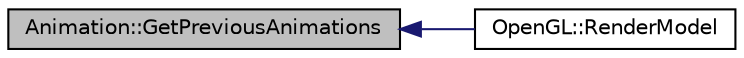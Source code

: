 digraph "Animation::GetPreviousAnimations"
{
  edge [fontname="Helvetica",fontsize="10",labelfontname="Helvetica",labelfontsize="10"];
  node [fontname="Helvetica",fontsize="10",shape=record];
  rankdir="LR";
  Node1 [label="Animation::GetPreviousAnimations",height=0.2,width=0.4,color="black", fillcolor="grey75", style="filled" fontcolor="black"];
  Node1 -> Node2 [dir="back",color="midnightblue",fontsize="10",style="solid",fontname="Helvetica"];
  Node2 [label="OpenGL::RenderModel",height=0.2,width=0.4,color="black", fillcolor="white", style="filled",URL="$class_open_g_l.html#a6cff1de2415b3afd3bb0a8b452a733b7",tooltip="Renders the model described by GameObj. "];
}
